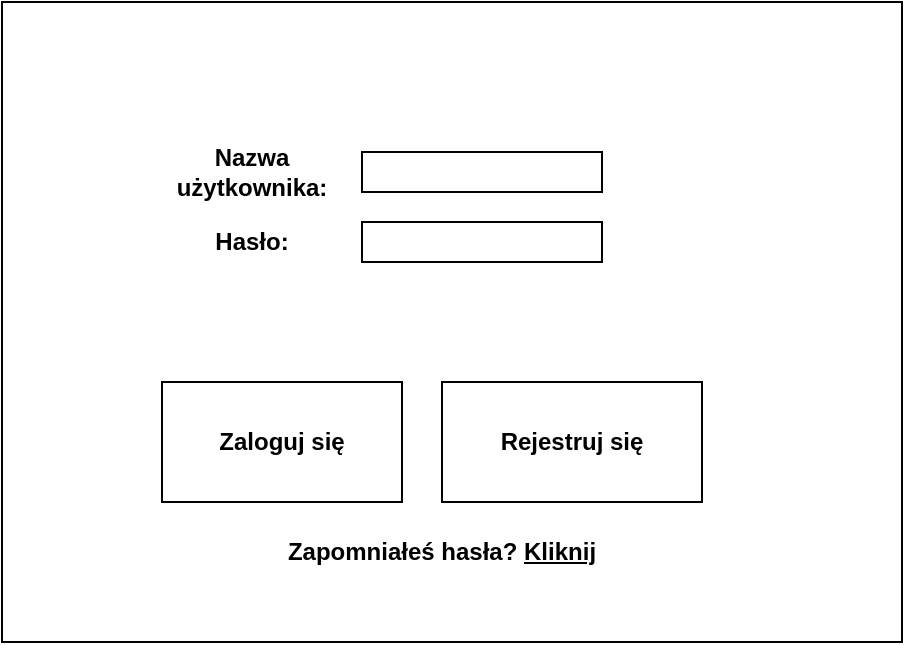 <mxfile version="24.4.2" type="device">
  <diagram name="Strona-1" id="yMfgACCVDHIE7Zv_jqYe">
    <mxGraphModel dx="1434" dy="746" grid="1" gridSize="10" guides="1" tooltips="1" connect="1" arrows="1" fold="1" page="1" pageScale="1" pageWidth="827" pageHeight="1169" math="0" shadow="0">
      <root>
        <mxCell id="0" />
        <mxCell id="1" parent="0" />
        <mxCell id="Rf-qGiCUVa9dB-T95Rlr-1" value="" style="rounded=0;whiteSpace=wrap;html=1;" vertex="1" parent="1">
          <mxGeometry x="220" y="190" width="450" height="320" as="geometry" />
        </mxCell>
        <mxCell id="Rf-qGiCUVa9dB-T95Rlr-4" value="&lt;b&gt;Nazwa użytkownika:&lt;/b&gt;" style="text;html=1;align=center;verticalAlign=middle;whiteSpace=wrap;rounded=0;" vertex="1" parent="1">
          <mxGeometry x="300" y="260" width="90" height="30" as="geometry" />
        </mxCell>
        <mxCell id="Rf-qGiCUVa9dB-T95Rlr-5" value="" style="rounded=0;whiteSpace=wrap;html=1;" vertex="1" parent="1">
          <mxGeometry x="400" y="265" width="120" height="20" as="geometry" />
        </mxCell>
        <mxCell id="Rf-qGiCUVa9dB-T95Rlr-6" style="edgeStyle=orthogonalEdgeStyle;rounded=0;orthogonalLoop=1;jettySize=auto;html=1;exitX=0.5;exitY=1;exitDx=0;exitDy=0;" edge="1" parent="1" source="Rf-qGiCUVa9dB-T95Rlr-5" target="Rf-qGiCUVa9dB-T95Rlr-5">
          <mxGeometry relative="1" as="geometry" />
        </mxCell>
        <mxCell id="Rf-qGiCUVa9dB-T95Rlr-7" value="&lt;b&gt;Hasło:&lt;/b&gt;" style="text;html=1;align=center;verticalAlign=middle;whiteSpace=wrap;rounded=0;" vertex="1" parent="1">
          <mxGeometry x="315" y="295" width="60" height="30" as="geometry" />
        </mxCell>
        <mxCell id="Rf-qGiCUVa9dB-T95Rlr-8" value="" style="rounded=0;whiteSpace=wrap;html=1;" vertex="1" parent="1">
          <mxGeometry x="400" y="300" width="120" height="20" as="geometry" />
        </mxCell>
        <mxCell id="Rf-qGiCUVa9dB-T95Rlr-10" value="" style="rounded=0;whiteSpace=wrap;html=1;" vertex="1" parent="1">
          <mxGeometry x="300" y="380" width="120" height="60" as="geometry" />
        </mxCell>
        <mxCell id="Rf-qGiCUVa9dB-T95Rlr-11" value="&lt;b&gt;Zaloguj się&lt;/b&gt;" style="text;html=1;align=center;verticalAlign=middle;whiteSpace=wrap;rounded=0;" vertex="1" parent="1">
          <mxGeometry x="320" y="395" width="80" height="30" as="geometry" />
        </mxCell>
        <mxCell id="Rf-qGiCUVa9dB-T95Rlr-12" value="" style="rounded=0;whiteSpace=wrap;html=1;" vertex="1" parent="1">
          <mxGeometry x="440" y="380" width="130" height="60" as="geometry" />
        </mxCell>
        <mxCell id="Rf-qGiCUVa9dB-T95Rlr-13" value="&lt;b&gt;Rejestruj się&lt;/b&gt;" style="text;html=1;align=center;verticalAlign=middle;whiteSpace=wrap;rounded=0;" vertex="1" parent="1">
          <mxGeometry x="465" y="395" width="80" height="30" as="geometry" />
        </mxCell>
        <mxCell id="Rf-qGiCUVa9dB-T95Rlr-15" value="&lt;b&gt;Zapomniałeś hasła? &lt;u&gt;Kliknij&lt;/u&gt;&lt;/b&gt;" style="text;html=1;align=center;verticalAlign=middle;whiteSpace=wrap;rounded=0;" vertex="1" parent="1">
          <mxGeometry x="335" y="450" width="210" height="30" as="geometry" />
        </mxCell>
      </root>
    </mxGraphModel>
  </diagram>
</mxfile>

